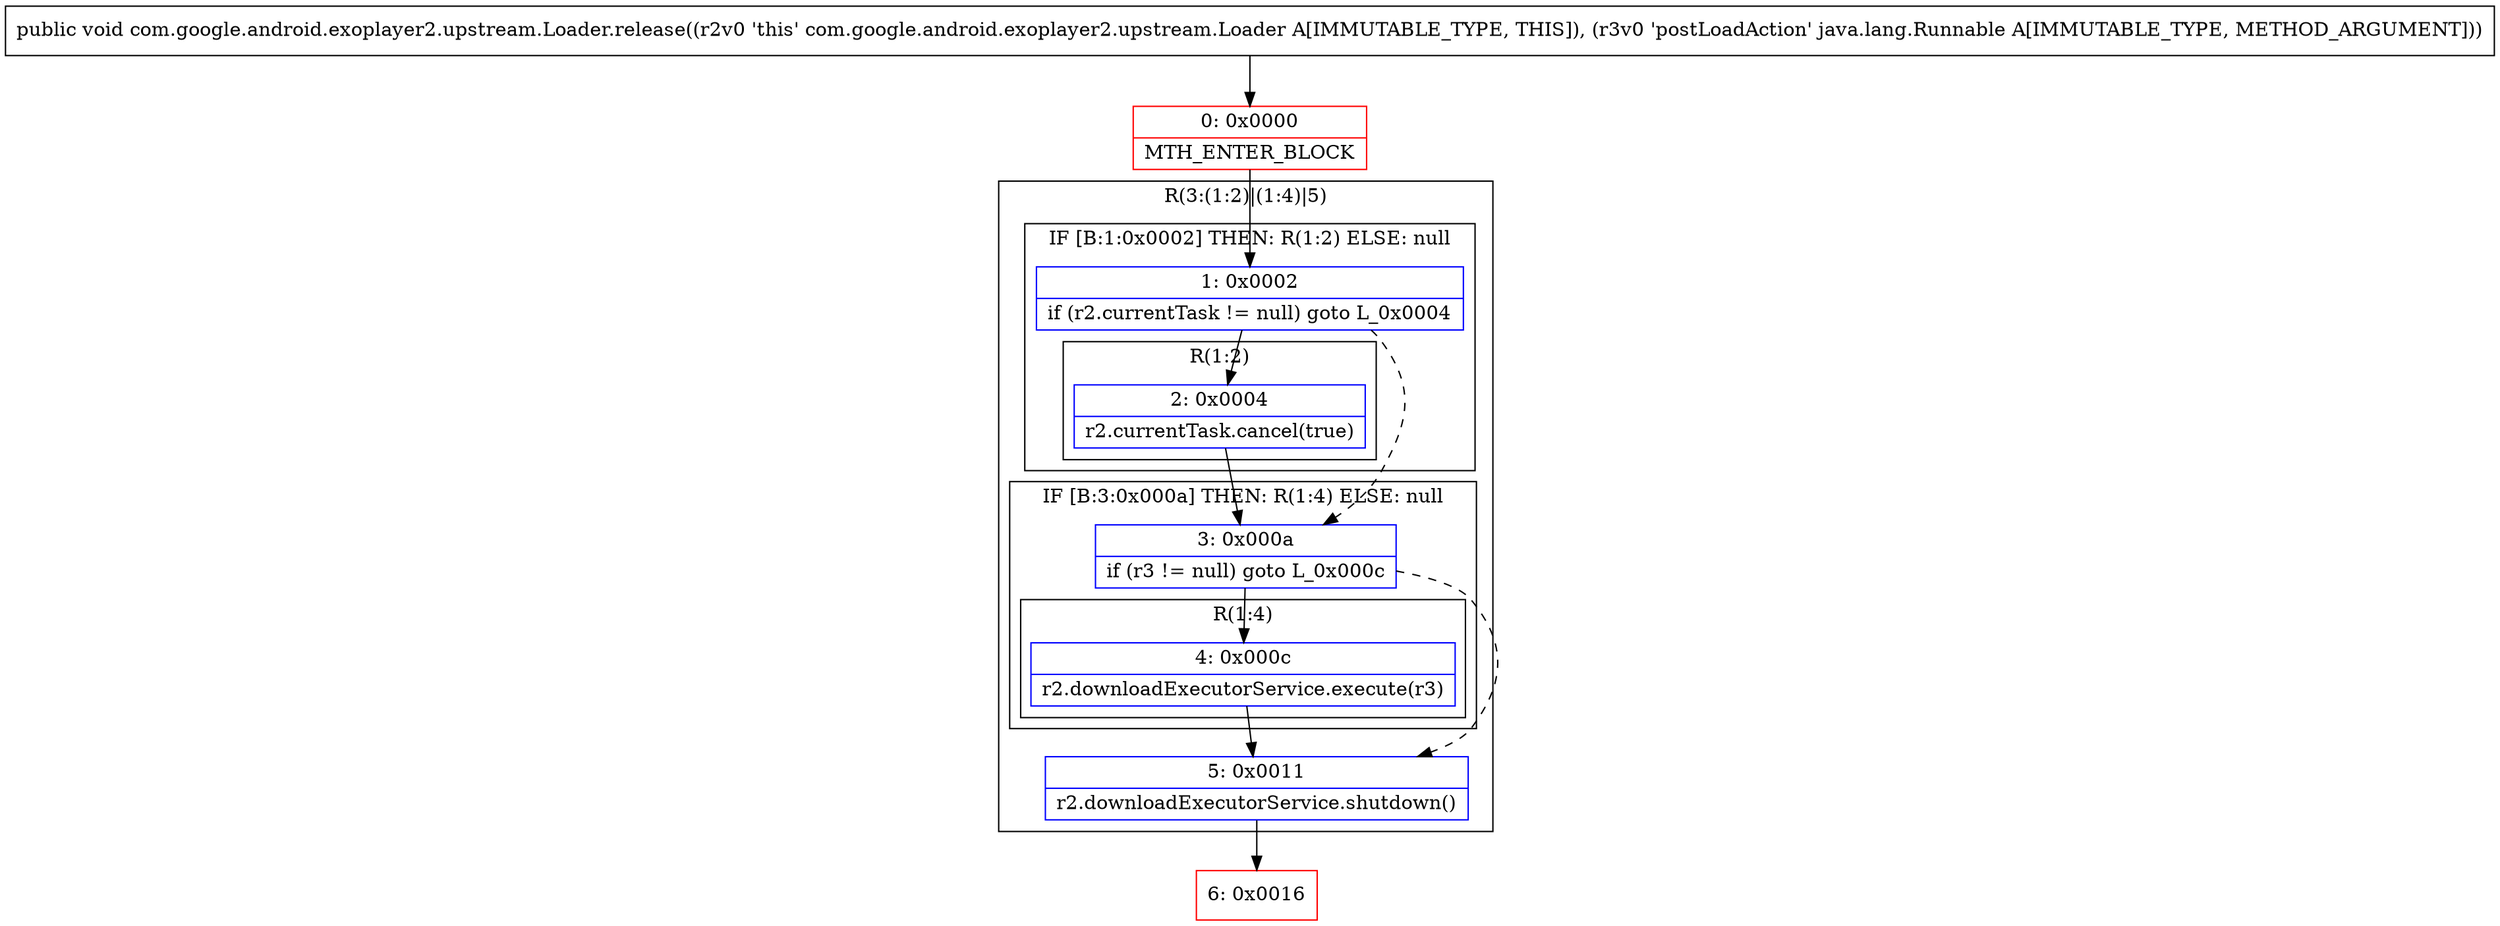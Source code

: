 digraph "CFG forcom.google.android.exoplayer2.upstream.Loader.release(Ljava\/lang\/Runnable;)V" {
subgraph cluster_Region_177769797 {
label = "R(3:(1:2)|(1:4)|5)";
node [shape=record,color=blue];
subgraph cluster_IfRegion_2045207695 {
label = "IF [B:1:0x0002] THEN: R(1:2) ELSE: null";
node [shape=record,color=blue];
Node_1 [shape=record,label="{1\:\ 0x0002|if (r2.currentTask != null) goto L_0x0004\l}"];
subgraph cluster_Region_761263558 {
label = "R(1:2)";
node [shape=record,color=blue];
Node_2 [shape=record,label="{2\:\ 0x0004|r2.currentTask.cancel(true)\l}"];
}
}
subgraph cluster_IfRegion_433539307 {
label = "IF [B:3:0x000a] THEN: R(1:4) ELSE: null";
node [shape=record,color=blue];
Node_3 [shape=record,label="{3\:\ 0x000a|if (r3 != null) goto L_0x000c\l}"];
subgraph cluster_Region_1475021873 {
label = "R(1:4)";
node [shape=record,color=blue];
Node_4 [shape=record,label="{4\:\ 0x000c|r2.downloadExecutorService.execute(r3)\l}"];
}
}
Node_5 [shape=record,label="{5\:\ 0x0011|r2.downloadExecutorService.shutdown()\l}"];
}
Node_0 [shape=record,color=red,label="{0\:\ 0x0000|MTH_ENTER_BLOCK\l}"];
Node_6 [shape=record,color=red,label="{6\:\ 0x0016}"];
MethodNode[shape=record,label="{public void com.google.android.exoplayer2.upstream.Loader.release((r2v0 'this' com.google.android.exoplayer2.upstream.Loader A[IMMUTABLE_TYPE, THIS]), (r3v0 'postLoadAction' java.lang.Runnable A[IMMUTABLE_TYPE, METHOD_ARGUMENT])) }"];
MethodNode -> Node_0;
Node_1 -> Node_2;
Node_1 -> Node_3[style=dashed];
Node_2 -> Node_3;
Node_3 -> Node_4;
Node_3 -> Node_5[style=dashed];
Node_4 -> Node_5;
Node_5 -> Node_6;
Node_0 -> Node_1;
}

